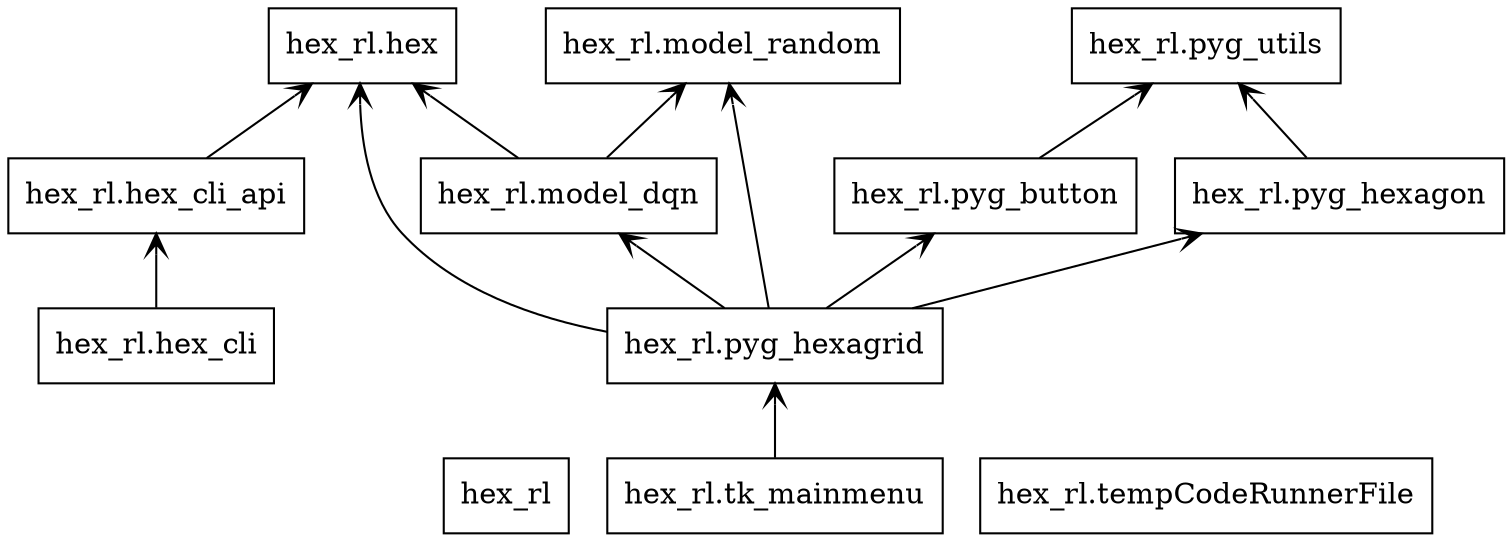 digraph "packages" {
rankdir=BT
charset="utf-8"
"hex_rl" [color="black", label=<hex_rl>, shape="box", style="solid"];
"hex_rl.hex" [color="black", label=<hex_rl.hex>, shape="box", style="solid"];
"hex_rl.hex_cli" [color="black", label=<hex_rl.hex_cli>, shape="box", style="solid"];
"hex_rl.hex_cli_api" [color="black", label=<hex_rl.hex_cli_api>, shape="box", style="solid"];
"hex_rl.model_dqn" [color="black", label=<hex_rl.model_dqn>, shape="box", style="solid"];
"hex_rl.model_random" [color="black", label=<hex_rl.model_random>, shape="box", style="solid"];
"hex_rl.pyg_button" [color="black", label=<hex_rl.pyg_button>, shape="box", style="solid"];
"hex_rl.pyg_hexagon" [color="black", label=<hex_rl.pyg_hexagon>, shape="box", style="solid"];
"hex_rl.pyg_hexagrid" [color="black", label=<hex_rl.pyg_hexagrid>, shape="box", style="solid"];
"hex_rl.pyg_utils" [color="black", label=<hex_rl.pyg_utils>, shape="box", style="solid"];
"hex_rl.tempCodeRunnerFile" [color="black", label=<hex_rl.tempCodeRunnerFile>, shape="box", style="solid"];
"hex_rl.tk_mainmenu" [color="black", label=<hex_rl.tk_mainmenu>, shape="box", style="solid"];
"hex_rl.hex_cli" -> "hex_rl.hex_cli_api" [arrowhead="open", arrowtail="none"];
"hex_rl.hex_cli_api" -> "hex_rl.hex" [arrowhead="open", arrowtail="none"];
"hex_rl.model_dqn" -> "hex_rl.hex" [arrowhead="open", arrowtail="none"];
"hex_rl.model_dqn" -> "hex_rl.model_random" [arrowhead="open", arrowtail="none"];
"hex_rl.pyg_button" -> "hex_rl.pyg_utils" [arrowhead="open", arrowtail="none"];
"hex_rl.pyg_hexagon" -> "hex_rl.pyg_utils" [arrowhead="open", arrowtail="none"];
"hex_rl.pyg_hexagrid" -> "hex_rl.hex" [arrowhead="open", arrowtail="none"];
"hex_rl.pyg_hexagrid" -> "hex_rl.model_dqn" [arrowhead="open", arrowtail="none"];
"hex_rl.pyg_hexagrid" -> "hex_rl.model_random" [arrowhead="open", arrowtail="none"];
"hex_rl.pyg_hexagrid" -> "hex_rl.pyg_button" [arrowhead="open", arrowtail="none"];
"hex_rl.pyg_hexagrid" -> "hex_rl.pyg_hexagon" [arrowhead="open", arrowtail="none"];
"hex_rl.tk_mainmenu" -> "hex_rl.pyg_hexagrid" [arrowhead="open", arrowtail="none"];
}
